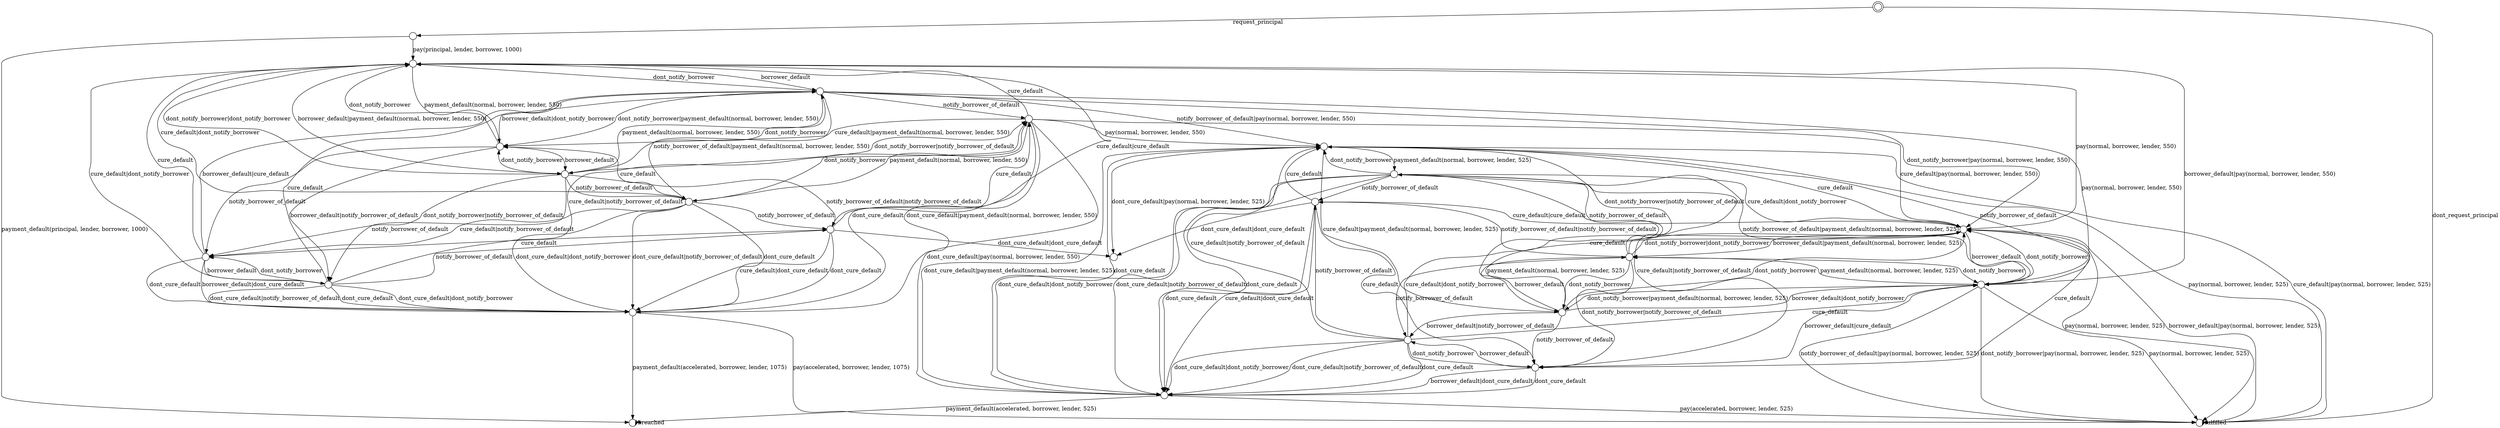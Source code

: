 digraph G {
center = TRUE;
mclimit = 10.0;
nodesep = 0.05;
node [ width=0.25, height=0.25, label="" ];
S4 [ peripheries=2 ];
S0
S1
S2
S3
S4
S5
S6
S7
S8
S9
S10
S11
S12
S13
S14
S15
S16
S17
S18
S19
S20
S21
S22
S23
S24
S23 -> S16[label="notify_borrower_of_default"];
S23 -> S15[label="notify_borrower_of_default"];
S23 -> S12[label="dont_notify_borrower"];
S23 -> S24[label="dont_notify_borrower"];
S23 -> S6[label="notify_borrower_of_default|notify_borrower_of_default"];
S23 -> S9[label="dont_notify_borrower|notify_borrower_of_default"];
S23 -> S18[label="dont_notify_borrower|notify_borrower_of_default"];
S23 -> S11[label="dont_notify_borrower|dont_notify_borrower"];
S0 -> S17[label="notify_borrower_of_default"];
S0 -> S13[label="notify_borrower_of_default"];
S0 -> S19[label="dont_notify_borrower"];
S0 -> S21[label="dont_notify_borrower"];
S0 -> S7[label="notify_borrower_of_default|notify_borrower_of_default"];
S0 -> S8[label="dont_notify_borrower|notify_borrower_of_default"];
S0 -> S14[label="dont_notify_borrower|notify_borrower_of_default"];
S0 -> S22[label="dont_notify_borrower|dont_notify_borrower"];
S21 -> S8[label="notify_borrower_of_default"];
S21 -> S22[label="dont_notify_borrower"];
S21 -> S0[label="payment_default(normal, borrower, lender, 525)"];
S21 -> S10[label="pay(normal, borrower, lender, 525)"];
S21 -> S13[label="notify_borrower_of_default|payment_default(normal, borrower, lender, 525)"];
S21 -> S19[label="dont_notify_borrower|payment_default(normal, borrower, lender, 525)"];
S21 -> S10[label="notify_borrower_of_default|pay(normal, borrower, lender, 525)"];
S21 -> S10[label="dont_notify_borrower|pay(normal, borrower, lender, 525)"];
S20 -> S20[label="breached"];
S24 -> S23[label="borrower_default"];
S24 -> S18[label="notify_borrower_of_default"];
S24 -> S11[label="dont_notify_borrower"];
S24 -> S16[label="borrower_default|notify_borrower_of_default"];
S24 -> S12[label="borrower_default|dont_notify_borrower"];
S19 -> S0[label="borrower_default"];
S19 -> S14[label="notify_borrower_of_default"];
S19 -> S22[label="dont_notify_borrower"];
S19 -> S17[label="borrower_default|notify_borrower_of_default"];
S19 -> S21[label="borrower_default|dont_notify_borrower"];
S22 -> S21[label="borrower_default"];
S22 -> S19[label="payment_default(normal, borrower, lender, 525)"];
S22 -> S0[label="borrower_default|payment_default(normal, borrower, lender, 525)"];
S22 -> S10[label="pay(normal, borrower, lender, 525)"];
S22 -> S10[label="borrower_default|pay(normal, borrower, lender, 525)"];
S18 -> S16[label="borrower_default"];
S18 -> S12[label="borrower_default|cure_default"];
S18 -> S3[label="borrower_default|dont_cure_default"];
S18 -> S11[label="cure_default"];
S18 -> S3[label="dont_cure_default"];
S16 -> S11[label="cure_default|dont_notify_borrower"];
S16 -> S9[label="cure_default|notify_borrower_of_default"];
S16 -> S3[label="dont_cure_default|dont_notify_borrower"];
S16 -> S3[label="dont_cure_default|notify_borrower_of_default"];
S16 -> S6[label="notify_borrower_of_default"];
S16 -> S12[label="cure_default"];
S16 -> S18[label="dont_notify_borrower"];
S16 -> S3[label="dont_cure_default"];
S15 -> S11[label="cure_default|dont_notify_borrower"];
S15 -> S18[label="cure_default|notify_borrower_of_default"];
S15 -> S3[label="dont_cure_default|dont_notify_borrower"];
S15 -> S3[label="dont_cure_default|notify_borrower_of_default"];
S15 -> S6[label="notify_borrower_of_default"];
S15 -> S24[label="cure_default"];
S15 -> S9[label="dont_notify_borrower"];
S15 -> S3[label="dont_cure_default"];
S14 -> S17[label="borrower_default"];
S14 -> S21[label="borrower_default|cure_default"];
S14 -> S2[label="borrower_default|dont_cure_default"];
S14 -> S22[label="cure_default"];
S14 -> S2[label="dont_cure_default"];
S17 -> S22[label="cure_default|dont_notify_borrower"];
S17 -> S8[label="cure_default|notify_borrower_of_default"];
S17 -> S2[label="dont_cure_default|dont_notify_borrower"];
S17 -> S2[label="dont_cure_default|notify_borrower_of_default"];
S17 -> S21[label="cure_default"];
S17 -> S7[label="notify_borrower_of_default"];
S17 -> S14[label="dont_notify_borrower"];
S17 -> S2[label="dont_cure_default"];
S13 -> S22[label="cure_default|dont_notify_borrower"];
S13 -> S14[label="cure_default|notify_borrower_of_default"];
S13 -> S2[label="dont_cure_default|dont_notify_borrower"];
S13 -> S2[label="dont_cure_default|notify_borrower_of_default"];
S13 -> S7[label="notify_borrower_of_default"];
S13 -> S19[label="cure_default"];
S13 -> S8[label="dont_notify_borrower"];
S13 -> S2[label="dont_cure_default"];
S12 -> S23[label="payment_default(normal, borrower, lender, 550)"];
S12 -> S21[label="pay(normal, borrower, lender, 550)"];
S12 -> S9[label="notify_borrower_of_default"];
S12 -> S11[label="dont_notify_borrower"];
S12 -> S15[label="notify_borrower_of_default|payment_default(normal, borrower, lender, 550)"];
S12 -> S24[label="dont_notify_borrower|payment_default(normal, borrower, lender, 550)"];
S12 -> S8[label="notify_borrower_of_default|pay(normal, borrower, lender, 550)"];
S12 -> S22[label="dont_notify_borrower|pay(normal, borrower, lender, 550)"];
S11 -> S24[label="payment_default(normal, borrower, lender, 550)"];
S11 -> S12[label="borrower_default"];
S11 -> S23[label="borrower_default|payment_default(normal, borrower, lender, 550)"];
S11 -> S22[label="pay(normal, borrower, lender, 550)"];
S11 -> S21[label="borrower_default|pay(normal, borrower, lender, 550)"];
S10 -> S10[label="fulfilled"];
S9 -> S22[label="cure_default|pay(normal, borrower, lender, 550)"];
S9 -> S2[label="dont_cure_default|pay(normal, borrower, lender, 550)"];
S9 -> S24[label="cure_default|payment_default(normal, borrower, lender, 550)"];
S9 -> S3[label="dont_cure_default|payment_default(normal, borrower, lender, 550)"];
S9 -> S15[label="payment_default(normal, borrower, lender, 550)"];
S9 -> S8[label="pay(normal, borrower, lender, 550)"];
S9 -> S11[label="cure_default"];
S9 -> S3[label="dont_cure_default"];
S8 -> S10[label="cure_default|pay(normal, borrower, lender, 525)"];
S8 -> S1[label="dont_cure_default|pay(normal, borrower, lender, 525)"];
S8 -> S19[label="cure_default|payment_default(normal, borrower, lender, 525)"];
S8 -> S2[label="dont_cure_default|payment_default(normal, borrower, lender, 525)"];
S8 -> S22[label="cure_default"];
S8 -> S13[label="payment_default(normal, borrower, lender, 525)"];
S8 -> S10[label="pay(normal, borrower, lender, 525)"];
S8 -> S2[label="dont_cure_default"];
S7 -> S2[label="cure_default|dont_cure_default"];
S7 -> S1[label="dont_cure_default|dont_cure_default"];
S7 -> S22[label="cure_default|cure_default"];
S7 -> S14[label="cure_default"];
S7 -> S8[label="cure_default"];
S7 -> S2[label="dont_cure_default"];
S6 -> S11[label="cure_default|cure_default"];
S6 -> S3[label="cure_default|dont_cure_default"];
S6 -> S1[label="dont_cure_default|dont_cure_default"];
S6 -> S18[label="cure_default"];
S6 -> S9[label="cure_default"];
S6 -> S3[label="dont_cure_default"];
S5 -> S11[label="pay(principal, lender, borrower, 1000)"];
S5 -> S20[label="payment_default(principal, lender, borrower, 1000)"];
S4 -> S5[label="request_principal"];
S4 -> S10[label="dont_request_principal"];
S3 -> S10[label="pay(accelerated, borrower, lender, 1075)"];
S3 -> S20[label="payment_default(accelerated, borrower, lender, 1075)"];
S2 -> S10[label="pay(accelerated, borrower, lender, 525)"];
S2 -> S20[label="payment_default(accelerated, borrower, lender, 525)"];
}
